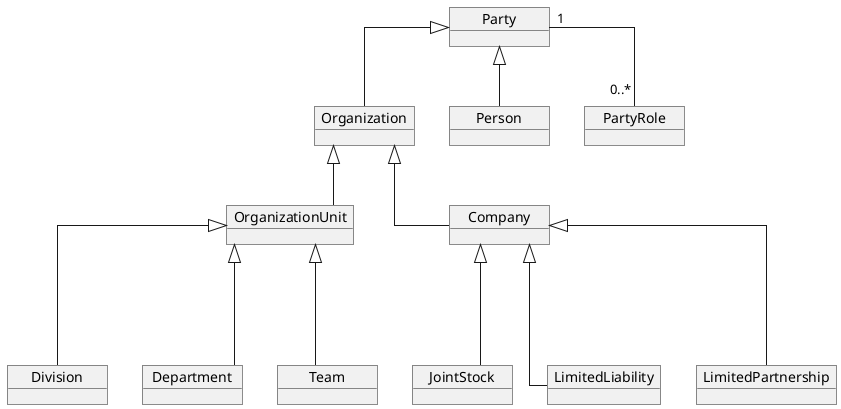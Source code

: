 @startuml
skinparam MinClassWidth 100
skinparam linetype ortho

object Party
object Person
object Organization

object Company
object JointStock
object LimitedLiability
object LimitedPartnership

object OrganizationUnit
object Division
object Department
object Team

object PartyRole

Person -up-|> Party
Organization -up-|> Party
Company -up-|> Organization
JointStock --up-|> Company
LimitedLiability --up-|> Company
LimitedPartnership --up-|> Company
OrganizationUnit -up-|> Organization
Division --up-|> OrganizationUnit
Department --up-|> OrganizationUnit
Team --up-|> OrganizationUnit

Party "1" -- "0..*" PartyRole

@enduml